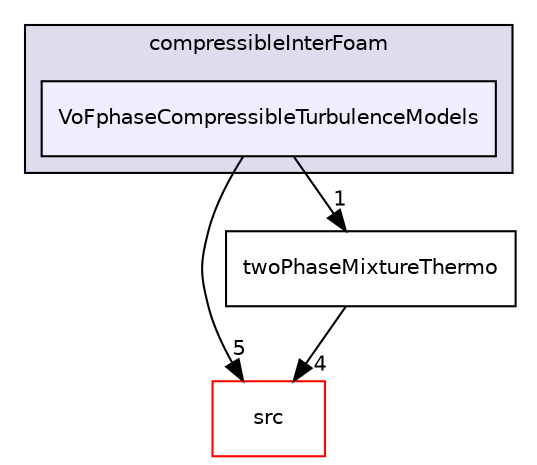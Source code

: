 digraph "applications/solvers/multiphase/compressibleInterFoam/VoFphaseCompressibleTurbulenceModels" {
  bgcolor=transparent;
  compound=true
  node [ fontsize="10", fontname="Helvetica"];
  edge [ labelfontsize="10", labelfontname="Helvetica"];
  subgraph clusterdir_fb05bcc430bbe51efa429e7fa7725607 {
    graph [ bgcolor="#ddddee", pencolor="black", label="compressibleInterFoam" fontname="Helvetica", fontsize="10", URL="dir_fb05bcc430bbe51efa429e7fa7725607.html"]
  dir_4eb31f278d9d5a9527f66ee71bd6b6f0 [shape=box, label="VoFphaseCompressibleTurbulenceModels", style="filled", fillcolor="#eeeeff", pencolor="black", URL="dir_4eb31f278d9d5a9527f66ee71bd6b6f0.html"];
  }
  dir_68267d1309a1af8e8297ef4c3efbcdba [shape=box label="src" color="red" URL="dir_68267d1309a1af8e8297ef4c3efbcdba.html"];
  dir_68db7f353b564b3fa2c0d239691ab319 [shape=box label="twoPhaseMixtureThermo" URL="dir_68db7f353b564b3fa2c0d239691ab319.html"];
  dir_4eb31f278d9d5a9527f66ee71bd6b6f0->dir_68267d1309a1af8e8297ef4c3efbcdba [headlabel="5", labeldistance=1.5 headhref="dir_000172_000499.html"];
  dir_4eb31f278d9d5a9527f66ee71bd6b6f0->dir_68db7f353b564b3fa2c0d239691ab319 [headlabel="1", labeldistance=1.5 headhref="dir_000172_000171.html"];
  dir_68db7f353b564b3fa2c0d239691ab319->dir_68267d1309a1af8e8297ef4c3efbcdba [headlabel="4", labeldistance=1.5 headhref="dir_000171_000499.html"];
}
